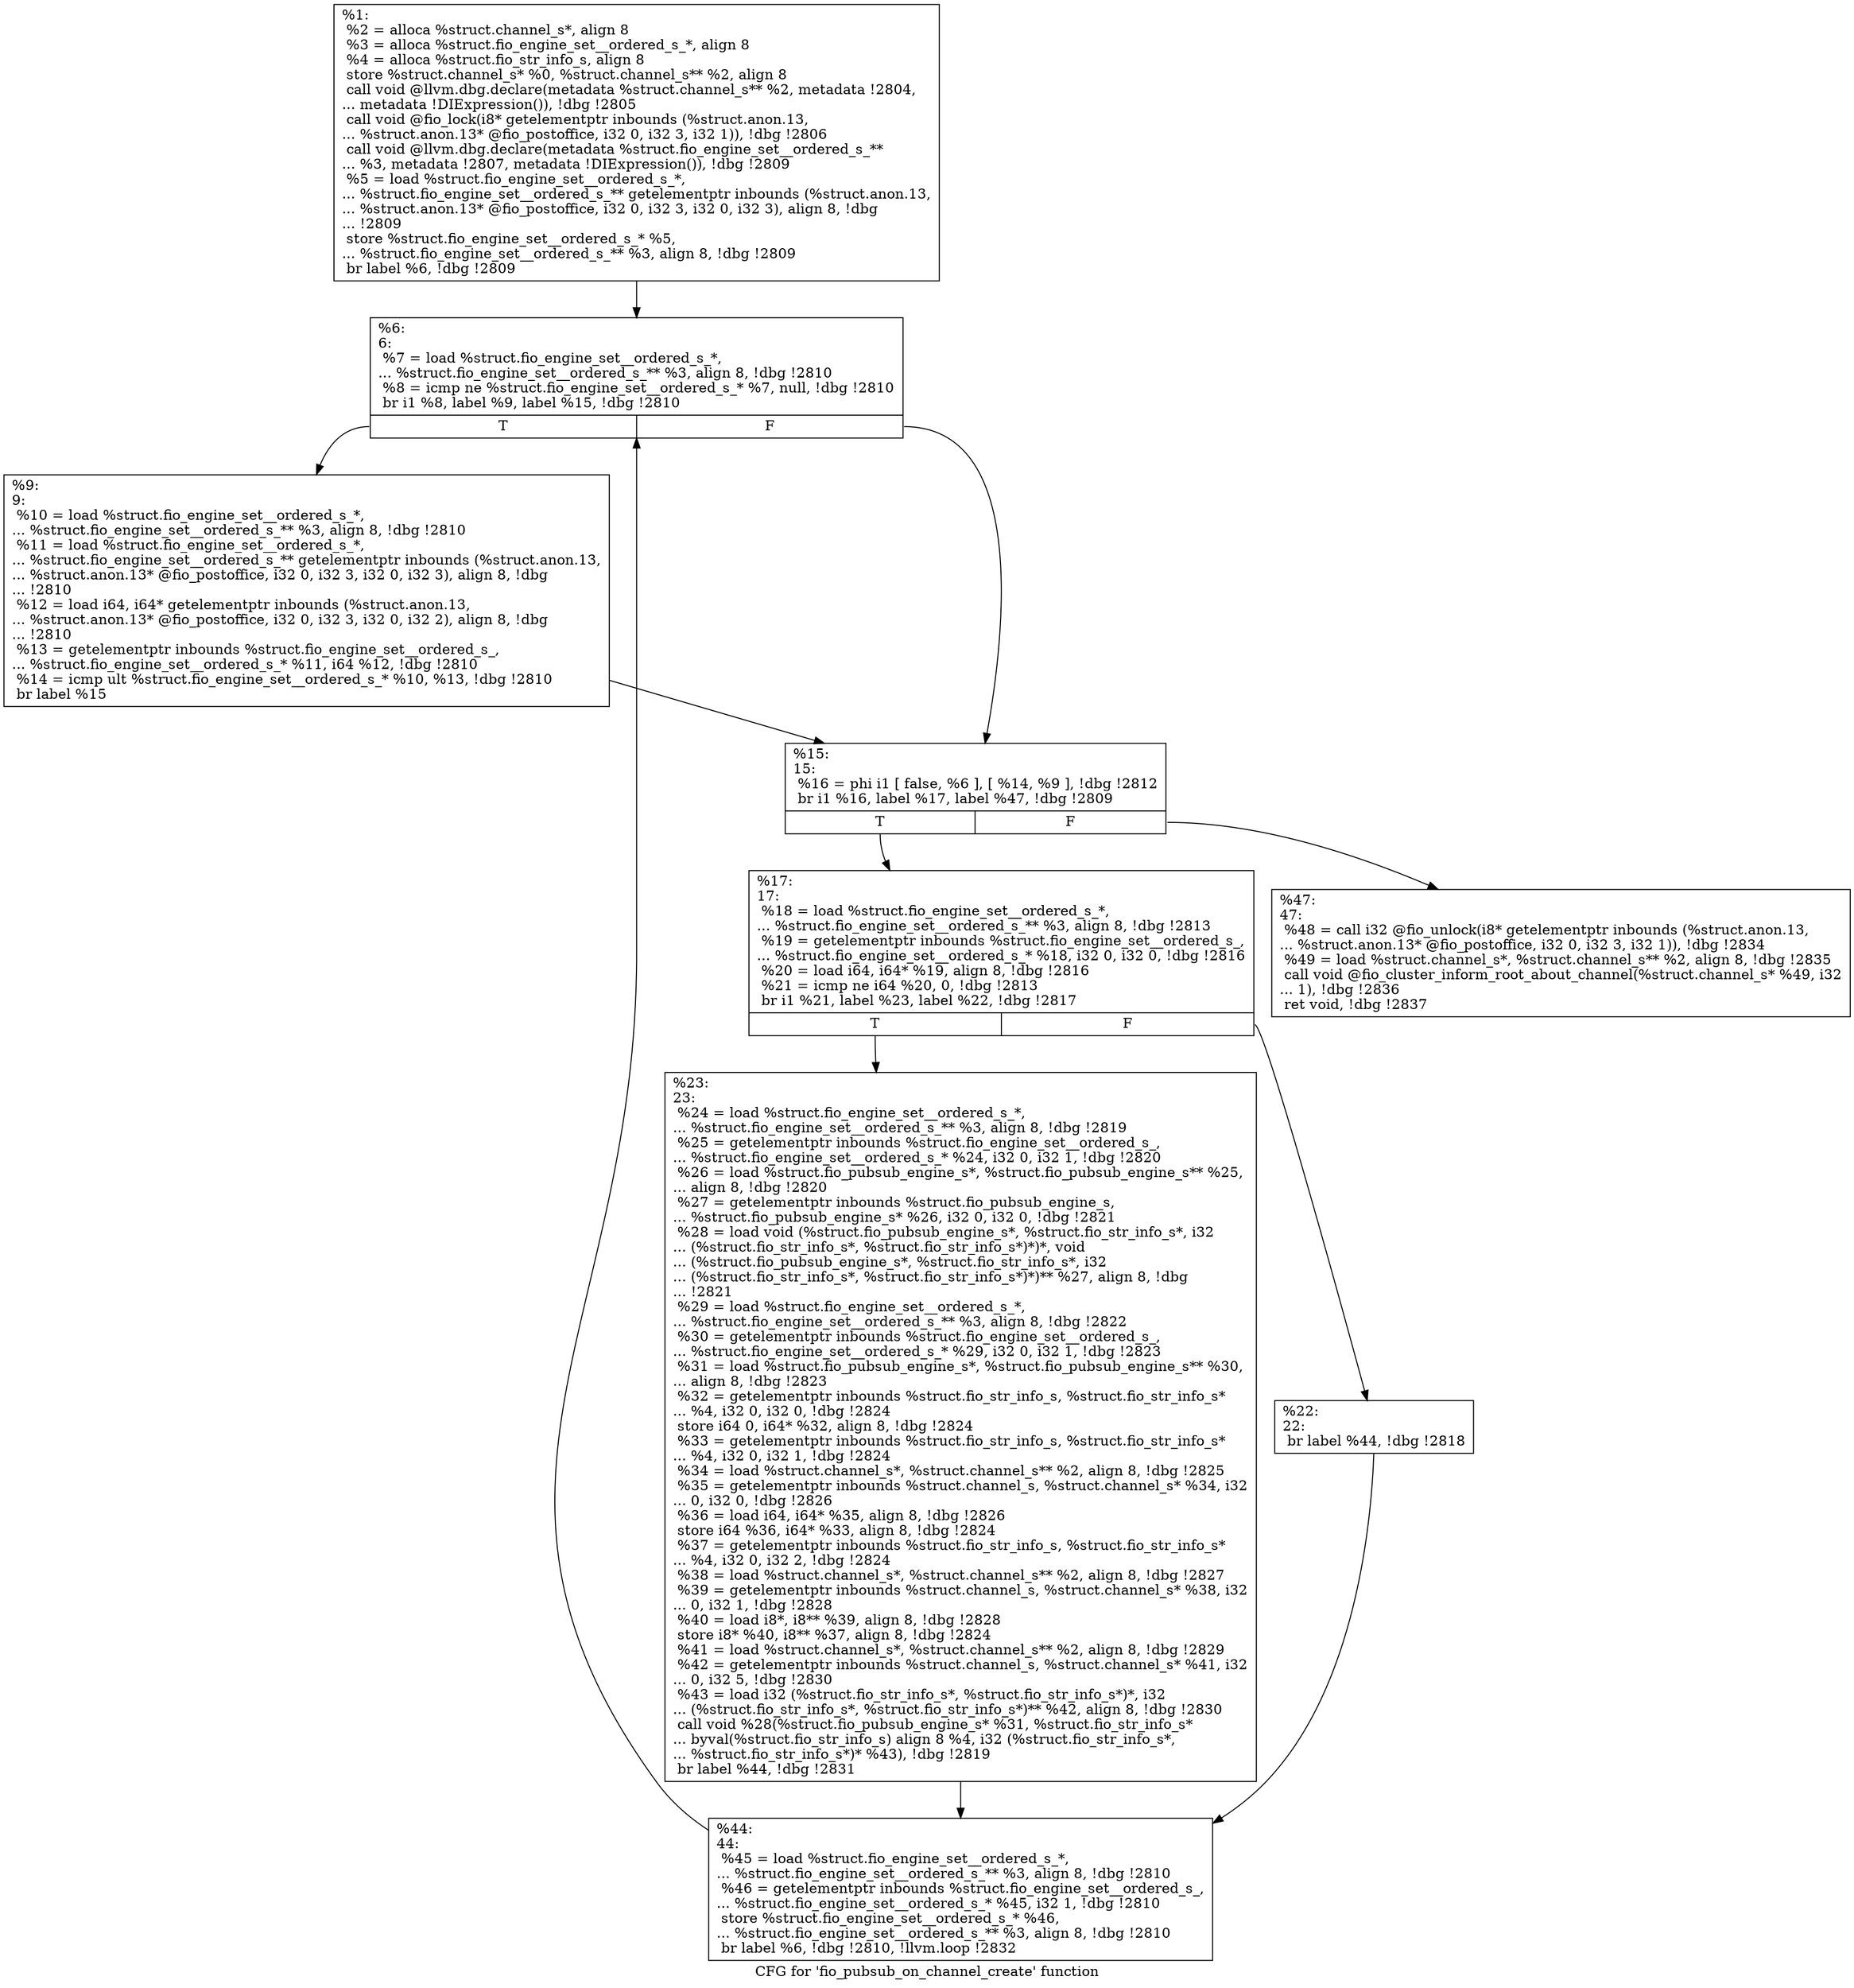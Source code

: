digraph "CFG for 'fio_pubsub_on_channel_create' function" {
	label="CFG for 'fio_pubsub_on_channel_create' function";

	Node0x5568516898a0 [shape=record,label="{%1:\l  %2 = alloca %struct.channel_s*, align 8\l  %3 = alloca %struct.fio_engine_set__ordered_s_*, align 8\l  %4 = alloca %struct.fio_str_info_s, align 8\l  store %struct.channel_s* %0, %struct.channel_s** %2, align 8\l  call void @llvm.dbg.declare(metadata %struct.channel_s** %2, metadata !2804,\l... metadata !DIExpression()), !dbg !2805\l  call void @fio_lock(i8* getelementptr inbounds (%struct.anon.13,\l... %struct.anon.13* @fio_postoffice, i32 0, i32 3, i32 1)), !dbg !2806\l  call void @llvm.dbg.declare(metadata %struct.fio_engine_set__ordered_s_**\l... %3, metadata !2807, metadata !DIExpression()), !dbg !2809\l  %5 = load %struct.fio_engine_set__ordered_s_*,\l... %struct.fio_engine_set__ordered_s_** getelementptr inbounds (%struct.anon.13,\l... %struct.anon.13* @fio_postoffice, i32 0, i32 3, i32 0, i32 3), align 8, !dbg\l... !2809\l  store %struct.fio_engine_set__ordered_s_* %5,\l... %struct.fio_engine_set__ordered_s_** %3, align 8, !dbg !2809\l  br label %6, !dbg !2809\l}"];
	Node0x5568516898a0 -> Node0x5568516898f0;
	Node0x5568516898f0 [shape=record,label="{%6:\l6:                                                \l  %7 = load %struct.fio_engine_set__ordered_s_*,\l... %struct.fio_engine_set__ordered_s_** %3, align 8, !dbg !2810\l  %8 = icmp ne %struct.fio_engine_set__ordered_s_* %7, null, !dbg !2810\l  br i1 %8, label %9, label %15, !dbg !2810\l|{<s0>T|<s1>F}}"];
	Node0x5568516898f0:s0 -> Node0x556851689940;
	Node0x5568516898f0:s1 -> Node0x556851689990;
	Node0x556851689940 [shape=record,label="{%9:\l9:                                                \l  %10 = load %struct.fio_engine_set__ordered_s_*,\l... %struct.fio_engine_set__ordered_s_** %3, align 8, !dbg !2810\l  %11 = load %struct.fio_engine_set__ordered_s_*,\l... %struct.fio_engine_set__ordered_s_** getelementptr inbounds (%struct.anon.13,\l... %struct.anon.13* @fio_postoffice, i32 0, i32 3, i32 0, i32 3), align 8, !dbg\l... !2810\l  %12 = load i64, i64* getelementptr inbounds (%struct.anon.13,\l... %struct.anon.13* @fio_postoffice, i32 0, i32 3, i32 0, i32 2), align 8, !dbg\l... !2810\l  %13 = getelementptr inbounds %struct.fio_engine_set__ordered_s_,\l... %struct.fio_engine_set__ordered_s_* %11, i64 %12, !dbg !2810\l  %14 = icmp ult %struct.fio_engine_set__ordered_s_* %10, %13, !dbg !2810\l  br label %15\l}"];
	Node0x556851689940 -> Node0x556851689990;
	Node0x556851689990 [shape=record,label="{%15:\l15:                                               \l  %16 = phi i1 [ false, %6 ], [ %14, %9 ], !dbg !2812\l  br i1 %16, label %17, label %47, !dbg !2809\l|{<s0>T|<s1>F}}"];
	Node0x556851689990:s0 -> Node0x5568516899e0;
	Node0x556851689990:s1 -> Node0x556851689b20;
	Node0x5568516899e0 [shape=record,label="{%17:\l17:                                               \l  %18 = load %struct.fio_engine_set__ordered_s_*,\l... %struct.fio_engine_set__ordered_s_** %3, align 8, !dbg !2813\l  %19 = getelementptr inbounds %struct.fio_engine_set__ordered_s_,\l... %struct.fio_engine_set__ordered_s_* %18, i32 0, i32 0, !dbg !2816\l  %20 = load i64, i64* %19, align 8, !dbg !2816\l  %21 = icmp ne i64 %20, 0, !dbg !2813\l  br i1 %21, label %23, label %22, !dbg !2817\l|{<s0>T|<s1>F}}"];
	Node0x5568516899e0:s0 -> Node0x556851689a80;
	Node0x5568516899e0:s1 -> Node0x556851689a30;
	Node0x556851689a30 [shape=record,label="{%22:\l22:                                               \l  br label %44, !dbg !2818\l}"];
	Node0x556851689a30 -> Node0x556851689ad0;
	Node0x556851689a80 [shape=record,label="{%23:\l23:                                               \l  %24 = load %struct.fio_engine_set__ordered_s_*,\l... %struct.fio_engine_set__ordered_s_** %3, align 8, !dbg !2819\l  %25 = getelementptr inbounds %struct.fio_engine_set__ordered_s_,\l... %struct.fio_engine_set__ordered_s_* %24, i32 0, i32 1, !dbg !2820\l  %26 = load %struct.fio_pubsub_engine_s*, %struct.fio_pubsub_engine_s** %25,\l... align 8, !dbg !2820\l  %27 = getelementptr inbounds %struct.fio_pubsub_engine_s,\l... %struct.fio_pubsub_engine_s* %26, i32 0, i32 0, !dbg !2821\l  %28 = load void (%struct.fio_pubsub_engine_s*, %struct.fio_str_info_s*, i32\l... (%struct.fio_str_info_s*, %struct.fio_str_info_s*)*)*, void\l... (%struct.fio_pubsub_engine_s*, %struct.fio_str_info_s*, i32\l... (%struct.fio_str_info_s*, %struct.fio_str_info_s*)*)** %27, align 8, !dbg\l... !2821\l  %29 = load %struct.fio_engine_set__ordered_s_*,\l... %struct.fio_engine_set__ordered_s_** %3, align 8, !dbg !2822\l  %30 = getelementptr inbounds %struct.fio_engine_set__ordered_s_,\l... %struct.fio_engine_set__ordered_s_* %29, i32 0, i32 1, !dbg !2823\l  %31 = load %struct.fio_pubsub_engine_s*, %struct.fio_pubsub_engine_s** %30,\l... align 8, !dbg !2823\l  %32 = getelementptr inbounds %struct.fio_str_info_s, %struct.fio_str_info_s*\l... %4, i32 0, i32 0, !dbg !2824\l  store i64 0, i64* %32, align 8, !dbg !2824\l  %33 = getelementptr inbounds %struct.fio_str_info_s, %struct.fio_str_info_s*\l... %4, i32 0, i32 1, !dbg !2824\l  %34 = load %struct.channel_s*, %struct.channel_s** %2, align 8, !dbg !2825\l  %35 = getelementptr inbounds %struct.channel_s, %struct.channel_s* %34, i32\l... 0, i32 0, !dbg !2826\l  %36 = load i64, i64* %35, align 8, !dbg !2826\l  store i64 %36, i64* %33, align 8, !dbg !2824\l  %37 = getelementptr inbounds %struct.fio_str_info_s, %struct.fio_str_info_s*\l... %4, i32 0, i32 2, !dbg !2824\l  %38 = load %struct.channel_s*, %struct.channel_s** %2, align 8, !dbg !2827\l  %39 = getelementptr inbounds %struct.channel_s, %struct.channel_s* %38, i32\l... 0, i32 1, !dbg !2828\l  %40 = load i8*, i8** %39, align 8, !dbg !2828\l  store i8* %40, i8** %37, align 8, !dbg !2824\l  %41 = load %struct.channel_s*, %struct.channel_s** %2, align 8, !dbg !2829\l  %42 = getelementptr inbounds %struct.channel_s, %struct.channel_s* %41, i32\l... 0, i32 5, !dbg !2830\l  %43 = load i32 (%struct.fio_str_info_s*, %struct.fio_str_info_s*)*, i32\l... (%struct.fio_str_info_s*, %struct.fio_str_info_s*)** %42, align 8, !dbg !2830\l  call void %28(%struct.fio_pubsub_engine_s* %31, %struct.fio_str_info_s*\l... byval(%struct.fio_str_info_s) align 8 %4, i32 (%struct.fio_str_info_s*,\l... %struct.fio_str_info_s*)* %43), !dbg !2819\l  br label %44, !dbg !2831\l}"];
	Node0x556851689a80 -> Node0x556851689ad0;
	Node0x556851689ad0 [shape=record,label="{%44:\l44:                                               \l  %45 = load %struct.fio_engine_set__ordered_s_*,\l... %struct.fio_engine_set__ordered_s_** %3, align 8, !dbg !2810\l  %46 = getelementptr inbounds %struct.fio_engine_set__ordered_s_,\l... %struct.fio_engine_set__ordered_s_* %45, i32 1, !dbg !2810\l  store %struct.fio_engine_set__ordered_s_* %46,\l... %struct.fio_engine_set__ordered_s_** %3, align 8, !dbg !2810\l  br label %6, !dbg !2810, !llvm.loop !2832\l}"];
	Node0x556851689ad0 -> Node0x5568516898f0;
	Node0x556851689b20 [shape=record,label="{%47:\l47:                                               \l  %48 = call i32 @fio_unlock(i8* getelementptr inbounds (%struct.anon.13,\l... %struct.anon.13* @fio_postoffice, i32 0, i32 3, i32 1)), !dbg !2834\l  %49 = load %struct.channel_s*, %struct.channel_s** %2, align 8, !dbg !2835\l  call void @fio_cluster_inform_root_about_channel(%struct.channel_s* %49, i32\l... 1), !dbg !2836\l  ret void, !dbg !2837\l}"];
}
